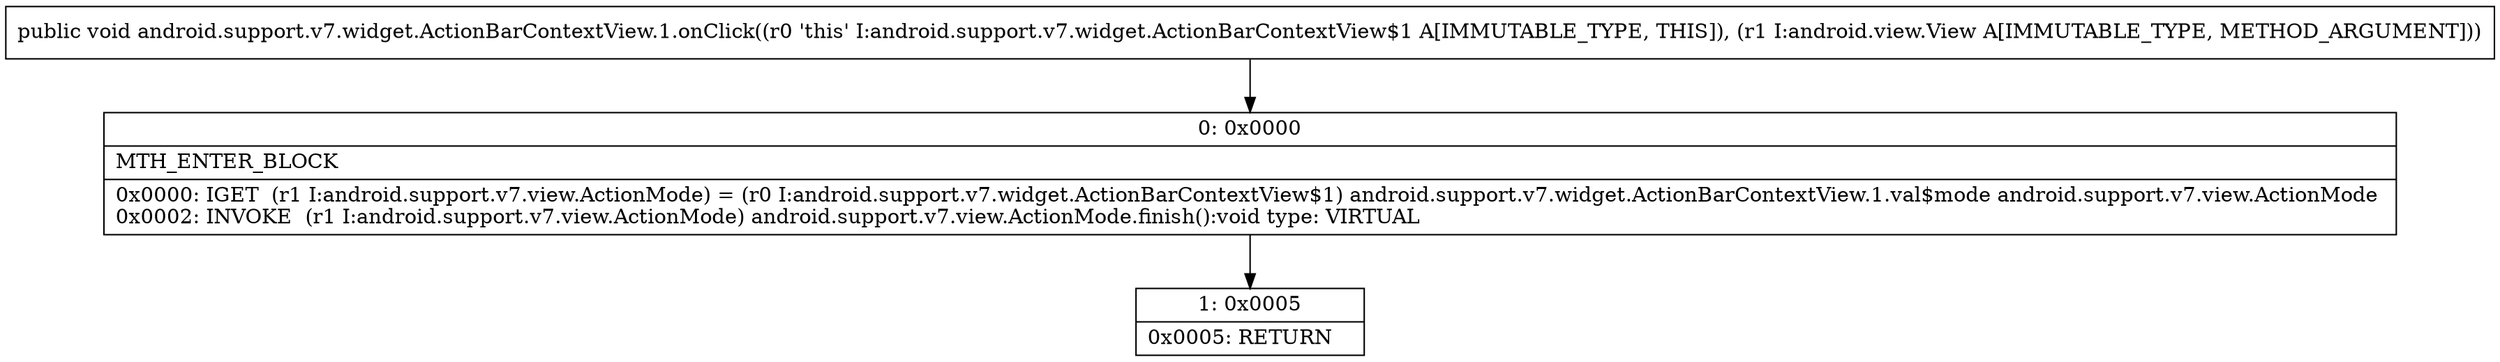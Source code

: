 digraph "CFG forandroid.support.v7.widget.ActionBarContextView.1.onClick(Landroid\/view\/View;)V" {
Node_0 [shape=record,label="{0\:\ 0x0000|MTH_ENTER_BLOCK\l|0x0000: IGET  (r1 I:android.support.v7.view.ActionMode) = (r0 I:android.support.v7.widget.ActionBarContextView$1) android.support.v7.widget.ActionBarContextView.1.val$mode android.support.v7.view.ActionMode \l0x0002: INVOKE  (r1 I:android.support.v7.view.ActionMode) android.support.v7.view.ActionMode.finish():void type: VIRTUAL \l}"];
Node_1 [shape=record,label="{1\:\ 0x0005|0x0005: RETURN   \l}"];
MethodNode[shape=record,label="{public void android.support.v7.widget.ActionBarContextView.1.onClick((r0 'this' I:android.support.v7.widget.ActionBarContextView$1 A[IMMUTABLE_TYPE, THIS]), (r1 I:android.view.View A[IMMUTABLE_TYPE, METHOD_ARGUMENT])) }"];
MethodNode -> Node_0;
Node_0 -> Node_1;
}

